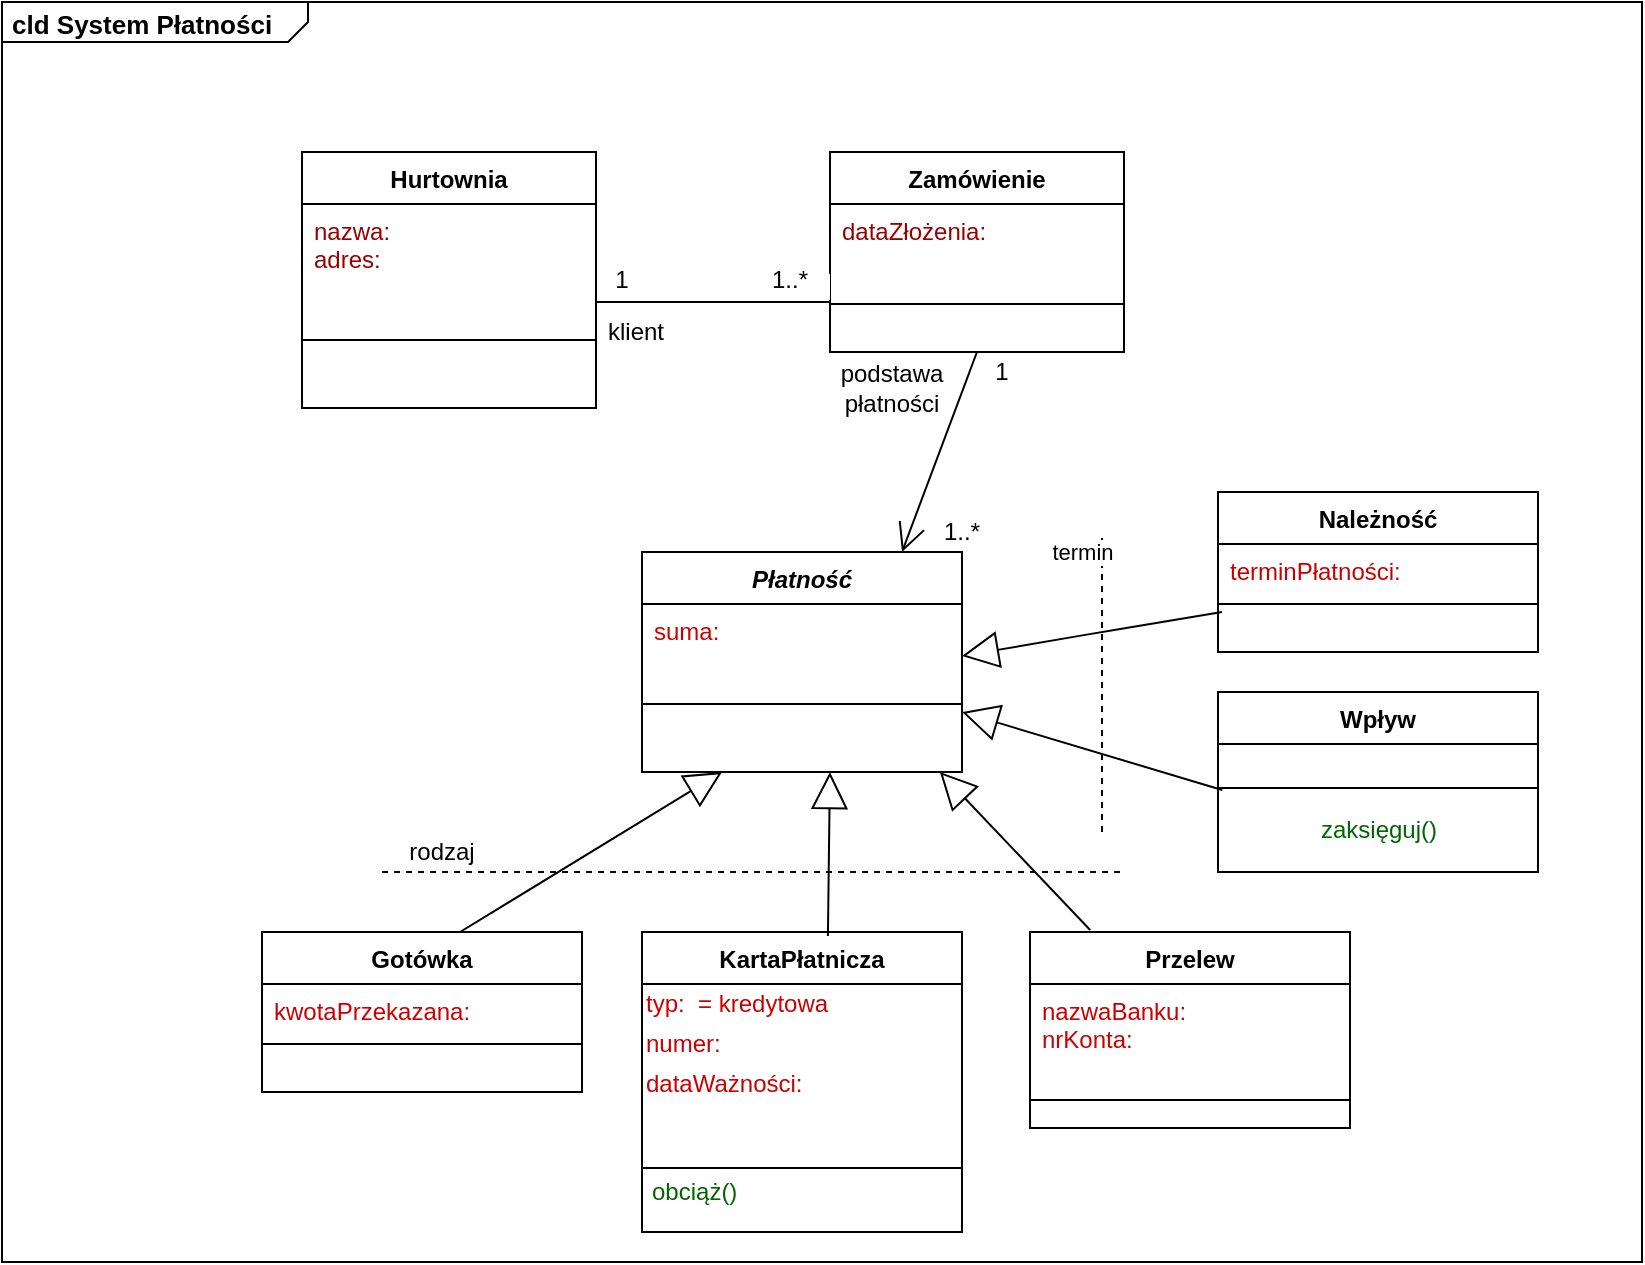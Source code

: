 <mxfile version="13.8.1" type="github">
  <diagram id="C5RBs43oDa-KdzZeNtuy" name="Page-1">
    <mxGraphModel dx="1422" dy="1963" grid="1" gridSize="10" guides="1" tooltips="1" connect="1" arrows="1" fold="1" page="1" pageScale="1" pageWidth="827" pageHeight="1169" math="0" shadow="0">
      <root>
        <mxCell id="WIyWlLk6GJQsqaUBKTNV-0" />
        <mxCell id="WIyWlLk6GJQsqaUBKTNV-1" parent="WIyWlLk6GJQsqaUBKTNV-0" />
        <mxCell id="IsudMii8Q0N2PPrj4jWD-1" value="&lt;p style=&quot;margin: 0px ; margin-top: 4px ; margin-left: 5px ; text-align: left&quot;&gt;&lt;font size=&quot;1&quot;&gt;&lt;b style=&quot;font-size: 13px&quot;&gt;cld System Płatności&lt;/b&gt;&lt;/font&gt;&lt;/p&gt;" style="html=1;shape=mxgraph.sysml.package;overflow=fill;labelX=153;align=left;spacingLeft=5;verticalAlign=top;spacingTop=-3;" vertex="1" parent="WIyWlLk6GJQsqaUBKTNV-1">
          <mxGeometry y="-45" width="820" height="630" as="geometry" />
        </mxCell>
        <mxCell id="Mx-o0EMdBll9NN91Q_Tn-3" value="" style="endArrow=none;dashed=1;html=1;" parent="WIyWlLk6GJQsqaUBKTNV-1" edge="1">
          <mxGeometry width="50" height="50" relative="1" as="geometry">
            <mxPoint x="550" y="370" as="sourcePoint" />
            <mxPoint x="550" y="220" as="targetPoint" />
          </mxGeometry>
        </mxCell>
        <mxCell id="INo-JVVAnC1g_wuhXMjd-1" value="termin" style="endArrow=block;endSize=16;endFill=0;html=1;exitX=0.013;exitY=0.523;exitDx=0;exitDy=0;exitPerimeter=0;" parent="WIyWlLk6GJQsqaUBKTNV-1" source="Mx-o0EMdBll9NN91Q_Tn-8" edge="1">
          <mxGeometry x="0.492" y="-94" width="160" relative="1" as="geometry">
            <mxPoint x="600" y="350" as="sourcePoint" />
            <mxPoint x="480" y="310" as="targetPoint" />
            <Array as="points" />
            <mxPoint as="offset" />
          </mxGeometry>
        </mxCell>
        <mxCell id="zkfFHV4jXpPFQw0GAbJ--0" value="Płatność" style="swimlane;fontStyle=3;align=center;verticalAlign=top;childLayout=stackLayout;horizontal=1;startSize=26;horizontalStack=0;resizeParent=1;resizeLast=0;collapsible=1;marginBottom=0;rounded=0;shadow=0;strokeWidth=1;" parent="WIyWlLk6GJQsqaUBKTNV-1" vertex="1">
          <mxGeometry x="320" y="230" width="160" height="110" as="geometry">
            <mxRectangle x="230" y="140" width="160" height="26" as="alternateBounds" />
          </mxGeometry>
        </mxCell>
        <mxCell id="zkfFHV4jXpPFQw0GAbJ--2" value="suma:" style="text;align=left;verticalAlign=top;spacingLeft=4;spacingRight=4;overflow=hidden;rotatable=0;points=[[0,0.5],[1,0.5]];portConstraint=eastwest;rounded=0;shadow=0;html=0;fontColor=#CC0000;" parent="zkfFHV4jXpPFQw0GAbJ--0" vertex="1">
          <mxGeometry y="26" width="160" height="26" as="geometry" />
        </mxCell>
        <mxCell id="zkfFHV4jXpPFQw0GAbJ--4" value="" style="line;html=1;strokeWidth=1;align=left;verticalAlign=middle;spacingTop=-1;spacingLeft=3;spacingRight=3;rotatable=0;labelPosition=right;points=[];portConstraint=eastwest;" parent="zkfFHV4jXpPFQw0GAbJ--0" vertex="1">
          <mxGeometry y="52" width="160" height="48" as="geometry" />
        </mxCell>
        <mxCell id="zkfFHV4jXpPFQw0GAbJ--17" value="Należność" style="swimlane;fontStyle=1;align=center;verticalAlign=top;childLayout=stackLayout;horizontal=1;startSize=26;horizontalStack=0;resizeParent=1;resizeLast=0;collapsible=1;marginBottom=0;rounded=0;shadow=0;strokeWidth=1;" parent="WIyWlLk6GJQsqaUBKTNV-1" vertex="1">
          <mxGeometry x="608" y="200" width="160" height="80" as="geometry">
            <mxRectangle x="550" y="140" width="160" height="26" as="alternateBounds" />
          </mxGeometry>
        </mxCell>
        <mxCell id="zkfFHV4jXpPFQw0GAbJ--22" value="terminPłatności:" style="text;align=left;verticalAlign=top;spacingLeft=4;spacingRight=4;overflow=hidden;rotatable=0;points=[[0,0.5],[1,0.5]];portConstraint=eastwest;rounded=0;shadow=0;html=0;fontColor=#CC0000;" parent="zkfFHV4jXpPFQw0GAbJ--17" vertex="1">
          <mxGeometry y="26" width="160" height="26" as="geometry" />
        </mxCell>
        <mxCell id="zkfFHV4jXpPFQw0GAbJ--23" value="" style="line;html=1;strokeWidth=1;align=left;verticalAlign=middle;spacingTop=-1;spacingLeft=3;spacingRight=3;rotatable=0;labelPosition=right;points=[];portConstraint=eastwest;" parent="zkfFHV4jXpPFQw0GAbJ--17" vertex="1">
          <mxGeometry y="52" width="160" height="8" as="geometry" />
        </mxCell>
        <mxCell id="INo-JVVAnC1g_wuhXMjd-0" value="termin" style="endArrow=block;endSize=16;endFill=0;html=1;" parent="zkfFHV4jXpPFQw0GAbJ--17" edge="1">
          <mxGeometry x="-0.077" y="-41" width="160" relative="1" as="geometry">
            <mxPoint x="2" y="60" as="sourcePoint" />
            <mxPoint x="-128" y="82" as="targetPoint" />
            <Array as="points">
              <mxPoint x="-58" y="70" />
            </Array>
            <mxPoint x="-3" as="offset" />
          </mxGeometry>
        </mxCell>
        <mxCell id="Mx-o0EMdBll9NN91Q_Tn-6" value="Wpływ" style="swimlane;fontStyle=1;align=center;verticalAlign=top;childLayout=stackLayout;horizontal=1;startSize=26;horizontalStack=0;resizeParent=1;resizeLast=0;collapsible=1;marginBottom=0;rounded=0;shadow=0;strokeWidth=1;" parent="WIyWlLk6GJQsqaUBKTNV-1" vertex="1">
          <mxGeometry x="608" y="300" width="160" height="90" as="geometry">
            <mxRectangle x="550" y="140" width="160" height="26" as="alternateBounds" />
          </mxGeometry>
        </mxCell>
        <mxCell id="Mx-o0EMdBll9NN91Q_Tn-8" value="" style="line;html=1;strokeWidth=1;align=left;verticalAlign=middle;spacingTop=-1;spacingLeft=3;spacingRight=3;rotatable=0;labelPosition=right;points=[];portConstraint=eastwest;" parent="Mx-o0EMdBll9NN91Q_Tn-6" vertex="1">
          <mxGeometry y="26" width="160" height="44" as="geometry" />
        </mxCell>
        <mxCell id="INo-JVVAnC1g_wuhXMjd-3" value="zaksięguj()" style="text;html=1;align=center;verticalAlign=middle;resizable=0;points=[];autosize=1;labelPosition=center;verticalLabelPosition=middle;spacingTop=-13;fontColor=#006600;" parent="Mx-o0EMdBll9NN91Q_Tn-6" vertex="1">
          <mxGeometry y="70" width="160" height="10" as="geometry" />
        </mxCell>
        <mxCell id="zkfFHV4jXpPFQw0GAbJ--6" value="Gotówka" style="swimlane;fontStyle=1;align=center;verticalAlign=top;childLayout=stackLayout;horizontal=1;startSize=26;horizontalStack=0;resizeParent=1;resizeLast=0;collapsible=1;marginBottom=0;rounded=0;shadow=0;strokeWidth=1;" parent="WIyWlLk6GJQsqaUBKTNV-1" vertex="1">
          <mxGeometry x="130" y="420" width="160" height="80" as="geometry">
            <mxRectangle x="130" y="380" width="160" height="26" as="alternateBounds" />
          </mxGeometry>
        </mxCell>
        <mxCell id="zkfFHV4jXpPFQw0GAbJ--7" value="kwotaPrzekazana:" style="text;align=left;verticalAlign=top;spacingLeft=4;spacingRight=4;overflow=hidden;rotatable=0;points=[[0,0.5],[1,0.5]];portConstraint=eastwest;fontColor=#CC0000;" parent="zkfFHV4jXpPFQw0GAbJ--6" vertex="1">
          <mxGeometry y="26" width="160" height="26" as="geometry" />
        </mxCell>
        <mxCell id="zkfFHV4jXpPFQw0GAbJ--9" value="" style="line;html=1;strokeWidth=1;align=left;verticalAlign=middle;spacingTop=-1;spacingLeft=3;spacingRight=3;rotatable=0;labelPosition=right;points=[];portConstraint=eastwest;" parent="zkfFHV4jXpPFQw0GAbJ--6" vertex="1">
          <mxGeometry y="52" width="160" height="8" as="geometry" />
        </mxCell>
        <mxCell id="zkfFHV4jXpPFQw0GAbJ--13" value="KartaPłatnicza" style="swimlane;fontStyle=1;align=center;verticalAlign=top;childLayout=stackLayout;horizontal=1;startSize=26;horizontalStack=0;resizeParent=1;resizeLast=0;collapsible=1;marginBottom=0;rounded=0;shadow=0;strokeWidth=1;" parent="WIyWlLk6GJQsqaUBKTNV-1" vertex="1">
          <mxGeometry x="320" y="420" width="160" height="150" as="geometry">
            <mxRectangle x="340" y="380" width="170" height="26" as="alternateBounds" />
          </mxGeometry>
        </mxCell>
        <mxCell id="INo-JVVAnC1g_wuhXMjd-11" value="typ:&amp;nbsp; = kredytowa" style="text;html=1;align=left;verticalAlign=middle;resizable=0;points=[];autosize=1;fontColor=#CC0000;" parent="zkfFHV4jXpPFQw0GAbJ--13" vertex="1">
          <mxGeometry y="26" width="160" height="20" as="geometry" />
        </mxCell>
        <mxCell id="INo-JVVAnC1g_wuhXMjd-12" value="numer:" style="text;html=1;align=left;verticalAlign=middle;resizable=0;points=[];autosize=1;fontColor=#CC0000;" parent="zkfFHV4jXpPFQw0GAbJ--13" vertex="1">
          <mxGeometry y="46" width="160" height="20" as="geometry" />
        </mxCell>
        <mxCell id="INo-JVVAnC1g_wuhXMjd-13" value="dataWażności:" style="text;html=1;align=left;verticalAlign=middle;resizable=0;points=[];autosize=1;fontColor=#CC0000;" parent="zkfFHV4jXpPFQw0GAbJ--13" vertex="1">
          <mxGeometry y="66" width="160" height="20" as="geometry" />
        </mxCell>
        <mxCell id="zkfFHV4jXpPFQw0GAbJ--15" value="" style="line;html=1;strokeWidth=1;align=left;verticalAlign=middle;spacingTop=-1;spacingLeft=3;spacingRight=3;rotatable=0;labelPosition=right;points=[];portConstraint=eastwest;" parent="zkfFHV4jXpPFQw0GAbJ--13" vertex="1">
          <mxGeometry y="86" width="160" height="64" as="geometry" />
        </mxCell>
        <mxCell id="INo-JVVAnC1g_wuhXMjd-4" value="Przelew" style="swimlane;fontStyle=1;align=center;verticalAlign=top;childLayout=stackLayout;horizontal=1;startSize=26;horizontalStack=0;resizeParent=1;resizeLast=0;collapsible=1;marginBottom=0;rounded=0;shadow=0;strokeWidth=1;" parent="WIyWlLk6GJQsqaUBKTNV-1" vertex="1">
          <mxGeometry x="514" y="420" width="160" height="98" as="geometry">
            <mxRectangle x="340" y="380" width="170" height="26" as="alternateBounds" />
          </mxGeometry>
        </mxCell>
        <mxCell id="INo-JVVAnC1g_wuhXMjd-5" value="nazwaBanku:&#xa;nrKonta:&#xa;" style="text;align=left;verticalAlign=top;spacingLeft=4;spacingRight=4;overflow=hidden;rotatable=0;points=[[0,0.5],[1,0.5]];portConstraint=eastwest;fontColor=#CC0000;" parent="INo-JVVAnC1g_wuhXMjd-4" vertex="1">
          <mxGeometry y="26" width="160" height="44" as="geometry" />
        </mxCell>
        <mxCell id="INo-JVVAnC1g_wuhXMjd-6" value="" style="line;html=1;strokeWidth=1;align=left;verticalAlign=middle;spacingTop=-1;spacingLeft=3;spacingRight=3;rotatable=0;labelPosition=right;points=[];portConstraint=eastwest;" parent="INo-JVVAnC1g_wuhXMjd-4" vertex="1">
          <mxGeometry y="70" width="160" height="28" as="geometry" />
        </mxCell>
        <mxCell id="INo-JVVAnC1g_wuhXMjd-14" value="obciąż()" style="text;html=1;align=left;verticalAlign=middle;resizable=0;points=[];autosize=1;spacingLeft=-102;fontColor=#006600;" parent="WIyWlLk6GJQsqaUBKTNV-1" vertex="1">
          <mxGeometry x="425" y="540" width="-40" height="20" as="geometry" />
        </mxCell>
        <mxCell id="INo-JVVAnC1g_wuhXMjd-15" value="" style="endArrow=none;dashed=1;html=1;fontColor=#CC0000;" parent="WIyWlLk6GJQsqaUBKTNV-1" edge="1">
          <mxGeometry width="50" height="50" relative="1" as="geometry">
            <mxPoint x="190" y="390" as="sourcePoint" />
            <mxPoint x="560" y="390" as="targetPoint" />
            <Array as="points">
              <mxPoint x="390" y="390" />
            </Array>
          </mxGeometry>
        </mxCell>
        <mxCell id="INo-JVVAnC1g_wuhXMjd-16" value="Extends" style="endArrow=block;endSize=16;endFill=0;html=1;exitX=0.619;exitY=0;exitDx=0;exitDy=0;exitPerimeter=0;entryX=0.25;entryY=1;entryDx=0;entryDy=0;fontColor=#FFFFFF;" parent="WIyWlLk6GJQsqaUBKTNV-1" source="zkfFHV4jXpPFQw0GAbJ--6" target="zkfFHV4jXpPFQw0GAbJ--0" edge="1">
          <mxGeometry x="0.375" y="185" width="160" relative="1" as="geometry">
            <mxPoint x="230" y="344.5" as="sourcePoint" />
            <mxPoint x="340" y="345" as="targetPoint" />
            <mxPoint y="1" as="offset" />
          </mxGeometry>
        </mxCell>
        <mxCell id="INo-JVVAnC1g_wuhXMjd-18" value="Extends" style="endArrow=block;endSize=16;endFill=0;html=1;exitX=0.581;exitY=0.013;exitDx=0;exitDy=0;exitPerimeter=0;fontColor=#FFFFFF;" parent="WIyWlLk6GJQsqaUBKTNV-1" source="zkfFHV4jXpPFQw0GAbJ--13" edge="1">
          <mxGeometry x="1" y="184" width="160" relative="1" as="geometry">
            <mxPoint x="414" y="415" as="sourcePoint" />
            <mxPoint x="413.96" y="340" as="targetPoint" />
            <mxPoint y="-8" as="offset" />
          </mxGeometry>
        </mxCell>
        <mxCell id="INo-JVVAnC1g_wuhXMjd-19" value="Extends" style="endArrow=block;endSize=16;endFill=0;html=1;exitX=0.188;exitY=-0.01;exitDx=0;exitDy=0;exitPerimeter=0;fontColor=#FFFFFF;" parent="WIyWlLk6GJQsqaUBKTNV-1" source="INo-JVVAnC1g_wuhXMjd-4" edge="1">
          <mxGeometry x="-1" y="151" width="160" relative="1" as="geometry">
            <mxPoint x="540" y="415" as="sourcePoint" />
            <mxPoint x="468.96" y="340" as="targetPoint" />
            <mxPoint x="109" y="47" as="offset" />
          </mxGeometry>
        </mxCell>
        <mxCell id="INo-JVVAnC1g_wuhXMjd-20" value="rodzaj" style="text;html=1;strokeColor=none;fillColor=none;align=center;verticalAlign=middle;whiteSpace=wrap;rounded=0;" parent="WIyWlLk6GJQsqaUBKTNV-1" vertex="1">
          <mxGeometry x="200" y="370" width="40" height="20" as="geometry" />
        </mxCell>
        <mxCell id="INo-JVVAnC1g_wuhXMjd-24" value="" style="endArrow=open;endFill=1;endSize=12;html=1;fontColor=#FFFFFF;exitX=0.5;exitY=1;exitDx=0;exitDy=0;" parent="WIyWlLk6GJQsqaUBKTNV-1" source="INo-JVVAnC1g_wuhXMjd-21" edge="1">
          <mxGeometry width="160" relative="1" as="geometry">
            <mxPoint x="270" y="310" as="sourcePoint" />
            <mxPoint x="450" y="230" as="targetPoint" />
            <Array as="points" />
          </mxGeometry>
        </mxCell>
        <mxCell id="INo-JVVAnC1g_wuhXMjd-25" value="Hurtownia" style="swimlane;fontStyle=1;align=center;verticalAlign=top;childLayout=stackLayout;horizontal=1;startSize=26;horizontalStack=0;resizeParent=1;resizeLast=0;collapsible=1;marginBottom=0;rounded=0;shadow=0;strokeWidth=1;" parent="WIyWlLk6GJQsqaUBKTNV-1" vertex="1">
          <mxGeometry x="150" y="30" width="147" height="128" as="geometry">
            <mxRectangle x="230" y="140" width="160" height="26" as="alternateBounds" />
          </mxGeometry>
        </mxCell>
        <mxCell id="INo-JVVAnC1g_wuhXMjd-26" value="nazwa:&#xa;adres:&#xa;" style="text;align=left;verticalAlign=top;spacingLeft=4;spacingRight=4;overflow=hidden;rotatable=0;points=[[0,0.5],[1,0.5]];portConstraint=eastwest;rounded=0;shadow=0;html=0;fontColor=#990000;" parent="INo-JVVAnC1g_wuhXMjd-25" vertex="1">
          <mxGeometry y="26" width="147" height="34" as="geometry" />
        </mxCell>
        <mxCell id="INo-JVVAnC1g_wuhXMjd-27" value="" style="line;html=1;strokeWidth=1;align=left;verticalAlign=middle;spacingTop=-1;spacingLeft=3;spacingRight=3;rotatable=0;labelPosition=right;points=[];portConstraint=eastwest;" parent="INo-JVVAnC1g_wuhXMjd-25" vertex="1">
          <mxGeometry y="60" width="147" height="68" as="geometry" />
        </mxCell>
        <mxCell id="INo-JVVAnC1g_wuhXMjd-21" value="Zamówienie" style="swimlane;fontStyle=1;align=center;verticalAlign=top;childLayout=stackLayout;horizontal=1;startSize=26;horizontalStack=0;resizeParent=1;resizeLast=0;collapsible=1;marginBottom=0;rounded=0;shadow=0;strokeWidth=1;" parent="WIyWlLk6GJQsqaUBKTNV-1" vertex="1">
          <mxGeometry x="414" y="30" width="147" height="100" as="geometry">
            <mxRectangle x="230" y="140" width="160" height="26" as="alternateBounds" />
          </mxGeometry>
        </mxCell>
        <mxCell id="INo-JVVAnC1g_wuhXMjd-22" value="dataZłożenia:" style="text;align=left;verticalAlign=top;spacingLeft=4;spacingRight=4;overflow=hidden;rotatable=0;points=[[0,0.5],[1,0.5]];portConstraint=eastwest;rounded=0;shadow=0;html=0;fontColor=#990000;" parent="INo-JVVAnC1g_wuhXMjd-21" vertex="1">
          <mxGeometry y="26" width="147" height="26" as="geometry" />
        </mxCell>
        <mxCell id="INo-JVVAnC1g_wuhXMjd-23" value="" style="line;html=1;strokeWidth=1;align=left;verticalAlign=middle;spacingTop=-1;spacingLeft=3;spacingRight=3;rotatable=0;labelPosition=right;points=[];portConstraint=eastwest;" parent="INo-JVVAnC1g_wuhXMjd-21" vertex="1">
          <mxGeometry y="52" width="147" height="48" as="geometry" />
        </mxCell>
        <mxCell id="INo-JVVAnC1g_wuhXMjd-28" value="" style="endArrow=none;html=1;edgeStyle=orthogonalEdgeStyle;fontColor=#FFFFFF;entryX=0;entryY=0.75;entryDx=0;entryDy=0;" parent="WIyWlLk6GJQsqaUBKTNV-1" target="INo-JVVAnC1g_wuhXMjd-21" edge="1">
          <mxGeometry relative="1" as="geometry">
            <mxPoint x="297" y="105" as="sourcePoint" />
            <mxPoint x="410" y="100" as="targetPoint" />
            <Array as="points">
              <mxPoint x="297" y="105" />
            </Array>
          </mxGeometry>
        </mxCell>
        <mxCell id="INo-JVVAnC1g_wuhXMjd-29" value="parent" style="edgeLabel;resizable=0;html=1;align=left;verticalAlign=bottom;fontColor=#FFFFFF;rotation=90;" parent="INo-JVVAnC1g_wuhXMjd-28" connectable="0" vertex="1">
          <mxGeometry x="-1" relative="1" as="geometry" />
        </mxCell>
        <mxCell id="INo-JVVAnC1g_wuhXMjd-30" value="child" style="edgeLabel;resizable=0;html=1;align=right;verticalAlign=bottom;fontColor=#FFFFFF;" parent="INo-JVVAnC1g_wuhXMjd-28" connectable="0" vertex="1">
          <mxGeometry x="1" relative="1" as="geometry" />
        </mxCell>
        <mxCell id="INo-JVVAnC1g_wuhXMjd-33" value="1" style="text;html=1;strokeColor=none;fillColor=none;align=center;verticalAlign=middle;whiteSpace=wrap;rounded=0;" parent="WIyWlLk6GJQsqaUBKTNV-1" vertex="1">
          <mxGeometry x="290" y="84" width="40" height="20" as="geometry" />
        </mxCell>
        <mxCell id="INo-JVVAnC1g_wuhXMjd-34" value="klient" style="text;html=1;strokeColor=none;fillColor=none;align=center;verticalAlign=middle;whiteSpace=wrap;rounded=0;fontColor=#000000;" parent="WIyWlLk6GJQsqaUBKTNV-1" vertex="1">
          <mxGeometry x="297" y="110" width="40" height="20" as="geometry" />
        </mxCell>
        <mxCell id="INo-JVVAnC1g_wuhXMjd-35" value="1..*" style="text;html=1;strokeColor=none;fillColor=none;align=center;verticalAlign=middle;whiteSpace=wrap;rounded=0;fontColor=#000000;" parent="WIyWlLk6GJQsqaUBKTNV-1" vertex="1">
          <mxGeometry x="374" y="84" width="40" height="20" as="geometry" />
        </mxCell>
        <mxCell id="INo-JVVAnC1g_wuhXMjd-36" value="&lt;div&gt;podstawa&lt;/div&gt;&lt;div&gt;płatności&lt;br&gt;&lt;/div&gt;" style="text;html=1;strokeColor=none;fillColor=none;align=center;verticalAlign=middle;whiteSpace=wrap;rounded=0;fontColor=#000000;" parent="WIyWlLk6GJQsqaUBKTNV-1" vertex="1">
          <mxGeometry x="425" y="138" width="40" height="20" as="geometry" />
        </mxCell>
        <mxCell id="INo-JVVAnC1g_wuhXMjd-37" value="1" style="text;html=1;strokeColor=none;fillColor=none;align=center;verticalAlign=middle;whiteSpace=wrap;rounded=0;" parent="WIyWlLk6GJQsqaUBKTNV-1" vertex="1">
          <mxGeometry x="480" y="130" width="40" height="20" as="geometry" />
        </mxCell>
        <mxCell id="INo-JVVAnC1g_wuhXMjd-38" value="1..*" style="text;html=1;strokeColor=none;fillColor=none;align=center;verticalAlign=middle;whiteSpace=wrap;rounded=0;fontColor=#000000;" parent="WIyWlLk6GJQsqaUBKTNV-1" vertex="1">
          <mxGeometry x="460" y="210" width="40" height="20" as="geometry" />
        </mxCell>
      </root>
    </mxGraphModel>
  </diagram>
</mxfile>
